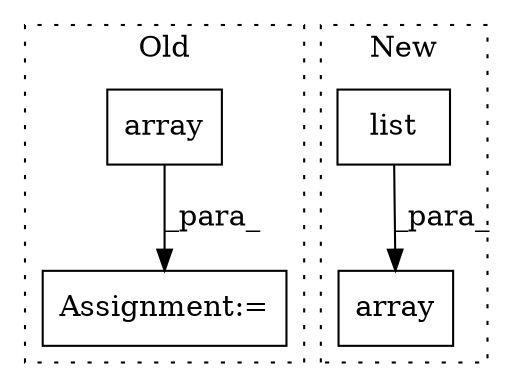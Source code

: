 digraph G {
subgraph cluster0 {
1 [label="array" a="32" s="2165,2200" l="6,1" shape="box"];
4 [label="Assignment:=" a="7" s="2158" l="1" shape="box"];
label = "Old";
style="dotted";
}
subgraph cluster1 {
2 [label="list" a="32" s="2020,2049" l="5,1" shape="box"];
3 [label="array" a="32" s="2014,2050" l="6,1" shape="box"];
label = "New";
style="dotted";
}
1 -> 4 [label="_para_"];
2 -> 3 [label="_para_"];
}
